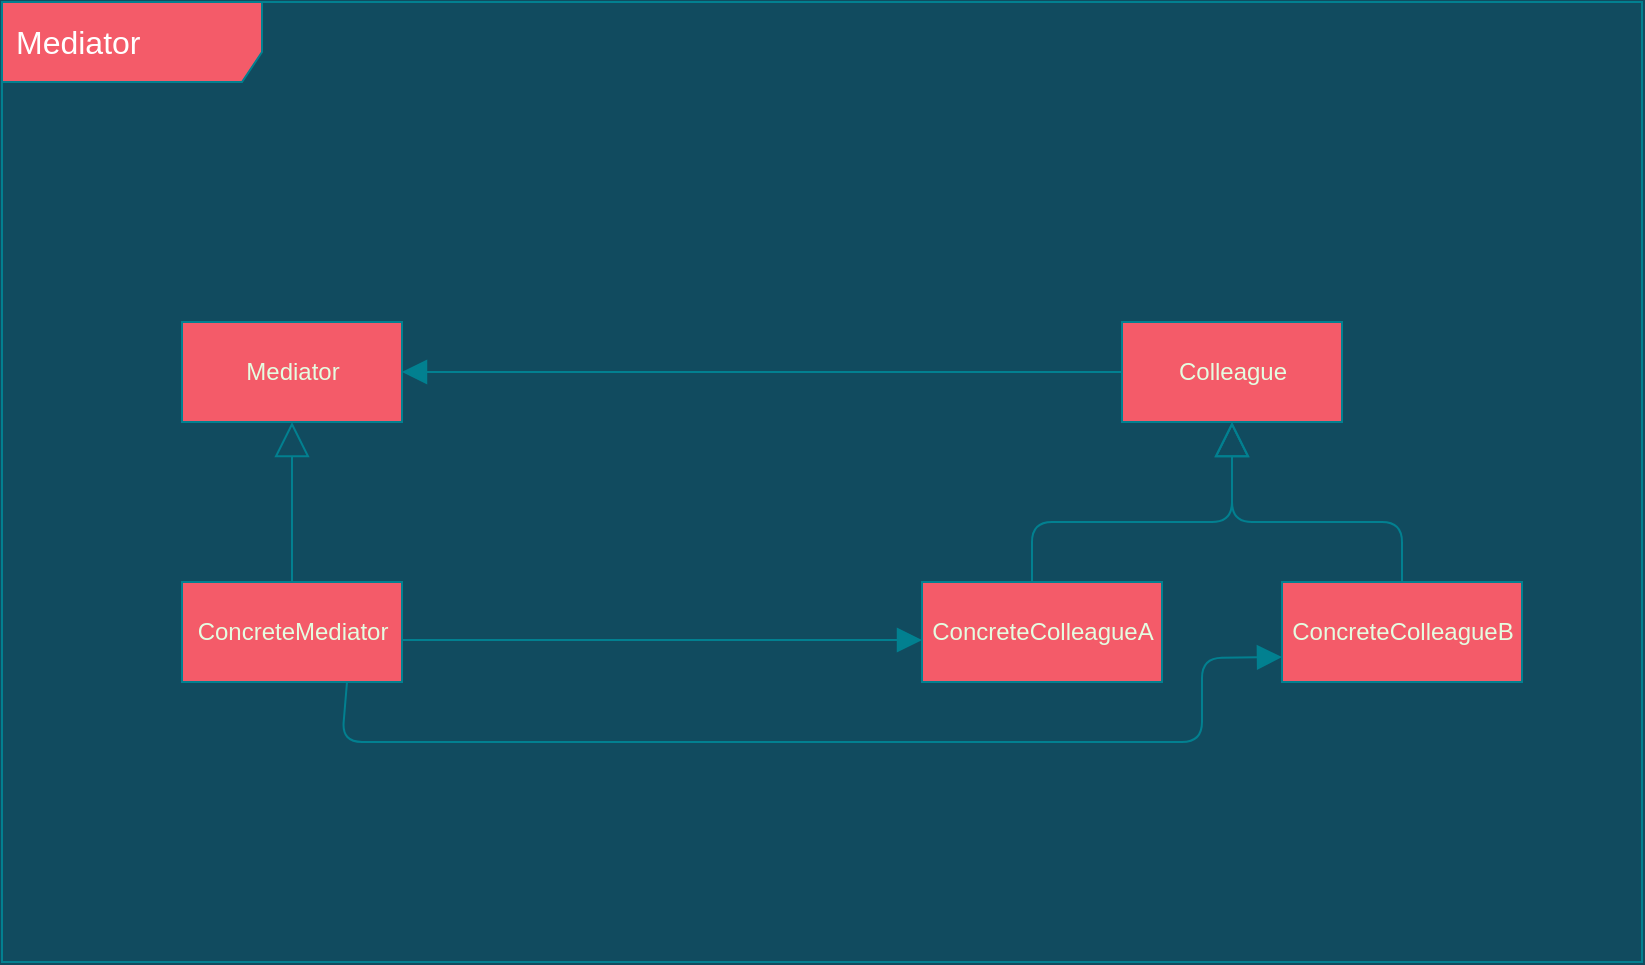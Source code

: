 <mxfile version="15.5.4" type="embed"><diagram id="F_gQ_7oDBF0sjKnGtIvj" name="Page-1"><mxGraphModel dx="1712" dy="1103" grid="1" gridSize="10" guides="1" tooltips="1" connect="1" arrows="1" fold="1" page="1" pageScale="1" pageWidth="827" pageHeight="1169" background="#114B5F" math="0" shadow="0"><root><mxCell id="0"/><mxCell id="1" parent="0"/><mxCell id="82" value="&lt;font color=&quot;#ffffff&quot;&gt;&lt;span style=&quot;font-size: 16px&quot;&gt;Mediator&lt;/span&gt;&lt;/font&gt;" style="shape=umlFrame;whiteSpace=wrap;html=1;width=130;height=40;boundedLbl=1;verticalAlign=middle;align=left;spacingLeft=5;fillColor=#F45B69;strokeColor=#028090;fontColor=#E4FDE1;" parent="1" vertex="1"><mxGeometry y="240" width="820" height="480" as="geometry"/></mxCell><mxCell id="252" value="Mediator" style="html=1;rounded=0;sketch=0;fontColor=#E4FDE1;strokeColor=#028090;fillColor=#F45B69;" parent="1" vertex="1"><mxGeometry x="90" y="400" width="110" height="50" as="geometry"/></mxCell><mxCell id="298" value="Colleague" style="html=1;rounded=0;sketch=0;fontColor=#E4FDE1;strokeColor=#028090;fillColor=#F45B69;" vertex="1" parent="1"><mxGeometry x="560" y="400" width="110" height="50" as="geometry"/></mxCell><mxCell id="308" value="ConcreteColleagueA" style="html=1;rounded=0;sketch=0;fontColor=#E4FDE1;strokeColor=#028090;fillColor=#F45B69;" vertex="1" parent="1"><mxGeometry x="460" y="530" width="120" height="50" as="geometry"/></mxCell><mxCell id="309" value="ConcreteColleagueB" style="html=1;rounded=0;sketch=0;fontColor=#E4FDE1;strokeColor=#028090;fillColor=#F45B69;" vertex="1" parent="1"><mxGeometry x="640" y="530" width="120" height="50" as="geometry"/></mxCell><mxCell id="310" value="ConcreteMediator" style="html=1;rounded=0;sketch=0;fontColor=#E4FDE1;strokeColor=#028090;fillColor=#F45B69;" vertex="1" parent="1"><mxGeometry x="90" y="530" width="110" height="50" as="geometry"/></mxCell><mxCell id="311" value="" style="html=1;verticalAlign=bottom;labelBackgroundColor=none;endArrow=block;endFill=1;rounded=1;sketch=0;fontColor=#E4FDE1;startSize=15;endSize=10;sourcePerimeterSpacing=5;targetPerimeterSpacing=10;strokeColor=#028090;strokeWidth=1;fillColor=#F45B69;jumpSize=10;exitX=0;exitY=0.5;exitDx=0;exitDy=0;entryX=1;entryY=0.5;entryDx=0;entryDy=0;" edge="1" parent="1" source="298" target="252"><mxGeometry width="160" relative="1" as="geometry"><mxPoint x="280" y="380" as="sourcePoint"/><mxPoint x="440" y="380" as="targetPoint"/></mxGeometry></mxCell><mxCell id="312" value="" style="html=1;verticalAlign=bottom;labelBackgroundColor=none;endArrow=block;endFill=1;rounded=1;sketch=0;fontColor=#E4FDE1;startSize=15;endSize=10;sourcePerimeterSpacing=5;targetPerimeterSpacing=10;strokeColor=#028090;strokeWidth=1;fillColor=#F45B69;jumpSize=10;exitX=1;exitY=0.5;exitDx=0;exitDy=0;" edge="1" parent="1"><mxGeometry width="160" relative="1" as="geometry"><mxPoint x="200" y="559" as="sourcePoint"/><mxPoint x="460" y="559" as="targetPoint"/></mxGeometry></mxCell><mxCell id="313" value="" style="html=1;verticalAlign=bottom;labelBackgroundColor=none;endArrow=block;endFill=0;rounded=1;sketch=0;fontColor=#E4FDE1;startSize=15;endSize=15;sourcePerimeterSpacing=5;targetPerimeterSpacing=10;strokeColor=#028090;strokeWidth=1;fillColor=#F45B69;jumpSize=10;exitX=0.5;exitY=0;exitDx=0;exitDy=0;entryX=0.5;entryY=1;entryDx=0;entryDy=0;" edge="1" parent="1" source="310" target="252"><mxGeometry width="160" relative="1" as="geometry"><mxPoint x="220" y="500" as="sourcePoint"/><mxPoint x="380" y="500" as="targetPoint"/></mxGeometry></mxCell><mxCell id="314" value="" style="html=1;verticalAlign=bottom;labelBackgroundColor=none;endArrow=block;endFill=0;rounded=1;sketch=0;fontColor=#E4FDE1;startSize=15;endSize=15;sourcePerimeterSpacing=5;targetPerimeterSpacing=10;strokeColor=#028090;strokeWidth=1;fillColor=#F45B69;jumpSize=10;entryX=0.5;entryY=1;entryDx=0;entryDy=0;" edge="1" parent="1" target="298"><mxGeometry width="160" relative="1" as="geometry"><mxPoint x="515" y="530" as="sourcePoint"/><mxPoint x="155" y="460" as="targetPoint"/><Array as="points"><mxPoint x="515" y="500"/><mxPoint x="615" y="500"/></Array></mxGeometry></mxCell><mxCell id="315" value="" style="html=1;verticalAlign=bottom;labelBackgroundColor=none;endArrow=block;endFill=0;rounded=1;sketch=0;fontColor=#E4FDE1;startSize=15;endSize=15;sourcePerimeterSpacing=5;targetPerimeterSpacing=10;strokeColor=#028090;strokeWidth=1;fillColor=#F45B69;jumpSize=10;exitX=0.5;exitY=0;exitDx=0;exitDy=0;entryX=0.5;entryY=1;entryDx=0;entryDy=0;" edge="1" parent="1" source="309" target="298"><mxGeometry width="160" relative="1" as="geometry"><mxPoint x="525" y="540" as="sourcePoint"/><mxPoint x="625" y="460" as="targetPoint"/><Array as="points"><mxPoint x="700" y="500"/><mxPoint x="615" y="500"/></Array></mxGeometry></mxCell><mxCell id="316" value="" style="html=1;verticalAlign=bottom;labelBackgroundColor=none;endArrow=block;endFill=1;rounded=1;sketch=0;fontColor=#E4FDE1;startSize=15;endSize=10;sourcePerimeterSpacing=5;targetPerimeterSpacing=10;strokeColor=#028090;strokeWidth=1;fillColor=#F45B69;jumpSize=10;exitX=0.75;exitY=1;exitDx=0;exitDy=0;entryX=0;entryY=0.75;entryDx=0;entryDy=0;" edge="1" parent="1" source="310" target="309"><mxGeometry width="160" relative="1" as="geometry"><mxPoint x="210" y="569" as="sourcePoint"/><mxPoint x="470" y="569" as="targetPoint"/><Array as="points"><mxPoint x="170" y="610"/><mxPoint x="600" y="610"/><mxPoint x="600" y="568"/></Array></mxGeometry></mxCell></root></mxGraphModel></diagram></mxfile>